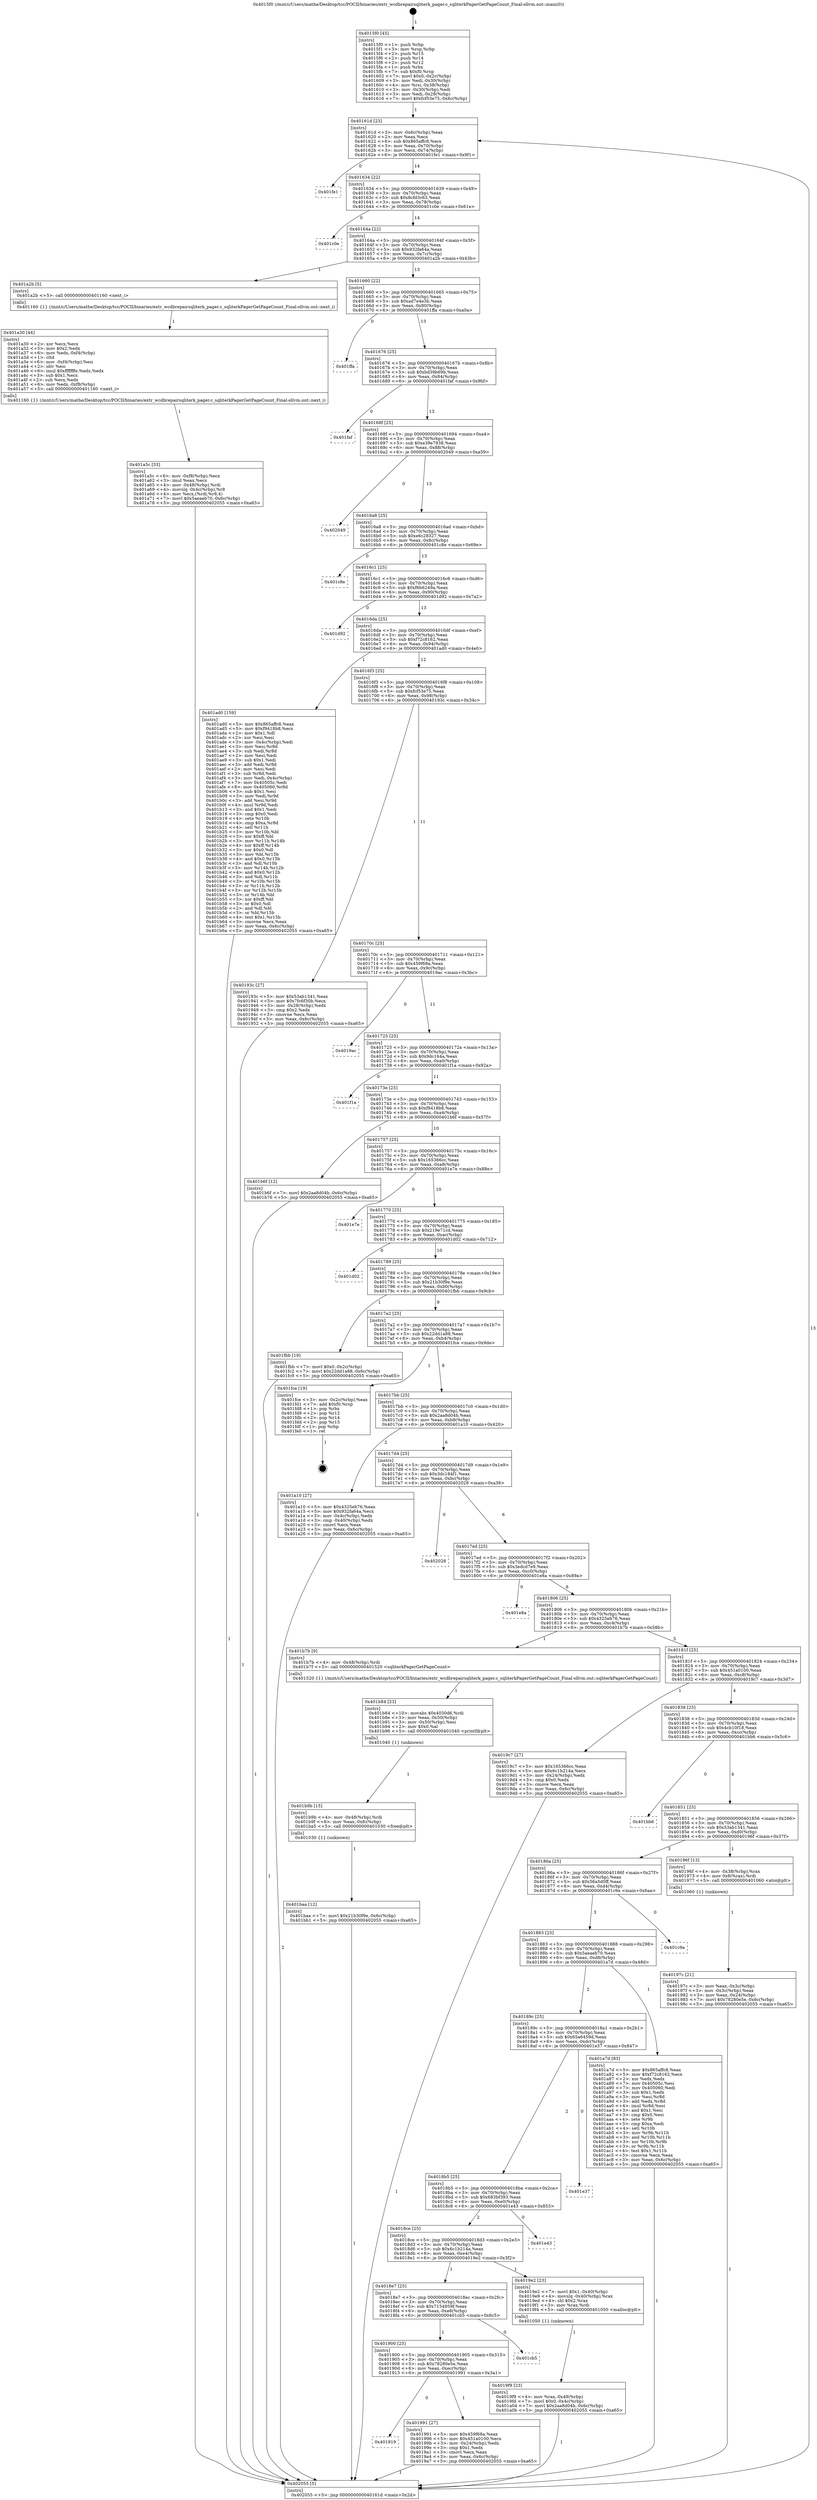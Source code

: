 digraph "0x4015f0" {
  label = "0x4015f0 (/mnt/c/Users/mathe/Desktop/tcc/POCII/binaries/extr_wcdbrepairsqliterk_pager.c_sqliterkPagerGetPageCount_Final-ollvm.out::main(0))"
  labelloc = "t"
  node[shape=record]

  Entry [label="",width=0.3,height=0.3,shape=circle,fillcolor=black,style=filled]
  "0x40161d" [label="{
     0x40161d [23]\l
     | [instrs]\l
     &nbsp;&nbsp;0x40161d \<+3\>: mov -0x6c(%rbp),%eax\l
     &nbsp;&nbsp;0x401620 \<+2\>: mov %eax,%ecx\l
     &nbsp;&nbsp;0x401622 \<+6\>: sub $0x865affc8,%ecx\l
     &nbsp;&nbsp;0x401628 \<+3\>: mov %eax,-0x70(%rbp)\l
     &nbsp;&nbsp;0x40162b \<+3\>: mov %ecx,-0x74(%rbp)\l
     &nbsp;&nbsp;0x40162e \<+6\>: je 0000000000401fe1 \<main+0x9f1\>\l
  }"]
  "0x401fe1" [label="{
     0x401fe1\l
  }", style=dashed]
  "0x401634" [label="{
     0x401634 [22]\l
     | [instrs]\l
     &nbsp;&nbsp;0x401634 \<+5\>: jmp 0000000000401639 \<main+0x49\>\l
     &nbsp;&nbsp;0x401639 \<+3\>: mov -0x70(%rbp),%eax\l
     &nbsp;&nbsp;0x40163c \<+5\>: sub $0x8cfd3c63,%eax\l
     &nbsp;&nbsp;0x401641 \<+3\>: mov %eax,-0x78(%rbp)\l
     &nbsp;&nbsp;0x401644 \<+6\>: je 0000000000401c0e \<main+0x61e\>\l
  }"]
  Exit [label="",width=0.3,height=0.3,shape=circle,fillcolor=black,style=filled,peripheries=2]
  "0x401c0e" [label="{
     0x401c0e\l
  }", style=dashed]
  "0x40164a" [label="{
     0x40164a [22]\l
     | [instrs]\l
     &nbsp;&nbsp;0x40164a \<+5\>: jmp 000000000040164f \<main+0x5f\>\l
     &nbsp;&nbsp;0x40164f \<+3\>: mov -0x70(%rbp),%eax\l
     &nbsp;&nbsp;0x401652 \<+5\>: sub $0x932fa64a,%eax\l
     &nbsp;&nbsp;0x401657 \<+3\>: mov %eax,-0x7c(%rbp)\l
     &nbsp;&nbsp;0x40165a \<+6\>: je 0000000000401a2b \<main+0x43b\>\l
  }"]
  "0x401baa" [label="{
     0x401baa [12]\l
     | [instrs]\l
     &nbsp;&nbsp;0x401baa \<+7\>: movl $0x21b30f9e,-0x6c(%rbp)\l
     &nbsp;&nbsp;0x401bb1 \<+5\>: jmp 0000000000402055 \<main+0xa65\>\l
  }"]
  "0x401a2b" [label="{
     0x401a2b [5]\l
     | [instrs]\l
     &nbsp;&nbsp;0x401a2b \<+5\>: call 0000000000401160 \<next_i\>\l
     | [calls]\l
     &nbsp;&nbsp;0x401160 \{1\} (/mnt/c/Users/mathe/Desktop/tcc/POCII/binaries/extr_wcdbrepairsqliterk_pager.c_sqliterkPagerGetPageCount_Final-ollvm.out::next_i)\l
  }"]
  "0x401660" [label="{
     0x401660 [22]\l
     | [instrs]\l
     &nbsp;&nbsp;0x401660 \<+5\>: jmp 0000000000401665 \<main+0x75\>\l
     &nbsp;&nbsp;0x401665 \<+3\>: mov -0x70(%rbp),%eax\l
     &nbsp;&nbsp;0x401668 \<+5\>: sub $0xad7e4e3b,%eax\l
     &nbsp;&nbsp;0x40166d \<+3\>: mov %eax,-0x80(%rbp)\l
     &nbsp;&nbsp;0x401670 \<+6\>: je 0000000000401ffa \<main+0xa0a\>\l
  }"]
  "0x401b9b" [label="{
     0x401b9b [15]\l
     | [instrs]\l
     &nbsp;&nbsp;0x401b9b \<+4\>: mov -0x48(%rbp),%rdi\l
     &nbsp;&nbsp;0x401b9f \<+6\>: mov %eax,-0xfc(%rbp)\l
     &nbsp;&nbsp;0x401ba5 \<+5\>: call 0000000000401030 \<free@plt\>\l
     | [calls]\l
     &nbsp;&nbsp;0x401030 \{1\} (unknown)\l
  }"]
  "0x401ffa" [label="{
     0x401ffa\l
  }", style=dashed]
  "0x401676" [label="{
     0x401676 [25]\l
     | [instrs]\l
     &nbsp;&nbsp;0x401676 \<+5\>: jmp 000000000040167b \<main+0x8b\>\l
     &nbsp;&nbsp;0x40167b \<+3\>: mov -0x70(%rbp),%eax\l
     &nbsp;&nbsp;0x40167e \<+5\>: sub $0xbd39b69b,%eax\l
     &nbsp;&nbsp;0x401683 \<+6\>: mov %eax,-0x84(%rbp)\l
     &nbsp;&nbsp;0x401689 \<+6\>: je 0000000000401faf \<main+0x9bf\>\l
  }"]
  "0x401b84" [label="{
     0x401b84 [23]\l
     | [instrs]\l
     &nbsp;&nbsp;0x401b84 \<+10\>: movabs $0x4030d6,%rdi\l
     &nbsp;&nbsp;0x401b8e \<+3\>: mov %eax,-0x50(%rbp)\l
     &nbsp;&nbsp;0x401b91 \<+3\>: mov -0x50(%rbp),%esi\l
     &nbsp;&nbsp;0x401b94 \<+2\>: mov $0x0,%al\l
     &nbsp;&nbsp;0x401b96 \<+5\>: call 0000000000401040 \<printf@plt\>\l
     | [calls]\l
     &nbsp;&nbsp;0x401040 \{1\} (unknown)\l
  }"]
  "0x401faf" [label="{
     0x401faf\l
  }", style=dashed]
  "0x40168f" [label="{
     0x40168f [25]\l
     | [instrs]\l
     &nbsp;&nbsp;0x40168f \<+5\>: jmp 0000000000401694 \<main+0xa4\>\l
     &nbsp;&nbsp;0x401694 \<+3\>: mov -0x70(%rbp),%eax\l
     &nbsp;&nbsp;0x401697 \<+5\>: sub $0xe39e7938,%eax\l
     &nbsp;&nbsp;0x40169c \<+6\>: mov %eax,-0x88(%rbp)\l
     &nbsp;&nbsp;0x4016a2 \<+6\>: je 0000000000402049 \<main+0xa59\>\l
  }"]
  "0x401a5c" [label="{
     0x401a5c [33]\l
     | [instrs]\l
     &nbsp;&nbsp;0x401a5c \<+6\>: mov -0xf8(%rbp),%ecx\l
     &nbsp;&nbsp;0x401a62 \<+3\>: imul %eax,%ecx\l
     &nbsp;&nbsp;0x401a65 \<+4\>: mov -0x48(%rbp),%rdi\l
     &nbsp;&nbsp;0x401a69 \<+4\>: movslq -0x4c(%rbp),%r8\l
     &nbsp;&nbsp;0x401a6d \<+4\>: mov %ecx,(%rdi,%r8,4)\l
     &nbsp;&nbsp;0x401a71 \<+7\>: movl $0x5aeaeb70,-0x6c(%rbp)\l
     &nbsp;&nbsp;0x401a78 \<+5\>: jmp 0000000000402055 \<main+0xa65\>\l
  }"]
  "0x402049" [label="{
     0x402049\l
  }", style=dashed]
  "0x4016a8" [label="{
     0x4016a8 [25]\l
     | [instrs]\l
     &nbsp;&nbsp;0x4016a8 \<+5\>: jmp 00000000004016ad \<main+0xbd\>\l
     &nbsp;&nbsp;0x4016ad \<+3\>: mov -0x70(%rbp),%eax\l
     &nbsp;&nbsp;0x4016b0 \<+5\>: sub $0xe6c28327,%eax\l
     &nbsp;&nbsp;0x4016b5 \<+6\>: mov %eax,-0x8c(%rbp)\l
     &nbsp;&nbsp;0x4016bb \<+6\>: je 0000000000401c8e \<main+0x69e\>\l
  }"]
  "0x401a30" [label="{
     0x401a30 [44]\l
     | [instrs]\l
     &nbsp;&nbsp;0x401a30 \<+2\>: xor %ecx,%ecx\l
     &nbsp;&nbsp;0x401a32 \<+5\>: mov $0x2,%edx\l
     &nbsp;&nbsp;0x401a37 \<+6\>: mov %edx,-0xf4(%rbp)\l
     &nbsp;&nbsp;0x401a3d \<+1\>: cltd\l
     &nbsp;&nbsp;0x401a3e \<+6\>: mov -0xf4(%rbp),%esi\l
     &nbsp;&nbsp;0x401a44 \<+2\>: idiv %esi\l
     &nbsp;&nbsp;0x401a46 \<+6\>: imul $0xfffffffe,%edx,%edx\l
     &nbsp;&nbsp;0x401a4c \<+3\>: sub $0x1,%ecx\l
     &nbsp;&nbsp;0x401a4f \<+2\>: sub %ecx,%edx\l
     &nbsp;&nbsp;0x401a51 \<+6\>: mov %edx,-0xf8(%rbp)\l
     &nbsp;&nbsp;0x401a57 \<+5\>: call 0000000000401160 \<next_i\>\l
     | [calls]\l
     &nbsp;&nbsp;0x401160 \{1\} (/mnt/c/Users/mathe/Desktop/tcc/POCII/binaries/extr_wcdbrepairsqliterk_pager.c_sqliterkPagerGetPageCount_Final-ollvm.out::next_i)\l
  }"]
  "0x401c8e" [label="{
     0x401c8e\l
  }", style=dashed]
  "0x4016c1" [label="{
     0x4016c1 [25]\l
     | [instrs]\l
     &nbsp;&nbsp;0x4016c1 \<+5\>: jmp 00000000004016c6 \<main+0xd6\>\l
     &nbsp;&nbsp;0x4016c6 \<+3\>: mov -0x70(%rbp),%eax\l
     &nbsp;&nbsp;0x4016c9 \<+5\>: sub $0xf6b6249a,%eax\l
     &nbsp;&nbsp;0x4016ce \<+6\>: mov %eax,-0x90(%rbp)\l
     &nbsp;&nbsp;0x4016d4 \<+6\>: je 0000000000401d92 \<main+0x7a2\>\l
  }"]
  "0x4019f9" [label="{
     0x4019f9 [23]\l
     | [instrs]\l
     &nbsp;&nbsp;0x4019f9 \<+4\>: mov %rax,-0x48(%rbp)\l
     &nbsp;&nbsp;0x4019fd \<+7\>: movl $0x0,-0x4c(%rbp)\l
     &nbsp;&nbsp;0x401a04 \<+7\>: movl $0x2aa8d04b,-0x6c(%rbp)\l
     &nbsp;&nbsp;0x401a0b \<+5\>: jmp 0000000000402055 \<main+0xa65\>\l
  }"]
  "0x401d92" [label="{
     0x401d92\l
  }", style=dashed]
  "0x4016da" [label="{
     0x4016da [25]\l
     | [instrs]\l
     &nbsp;&nbsp;0x4016da \<+5\>: jmp 00000000004016df \<main+0xef\>\l
     &nbsp;&nbsp;0x4016df \<+3\>: mov -0x70(%rbp),%eax\l
     &nbsp;&nbsp;0x4016e2 \<+5\>: sub $0xf72c8162,%eax\l
     &nbsp;&nbsp;0x4016e7 \<+6\>: mov %eax,-0x94(%rbp)\l
     &nbsp;&nbsp;0x4016ed \<+6\>: je 0000000000401ad0 \<main+0x4e0\>\l
  }"]
  "0x401919" [label="{
     0x401919\l
  }", style=dashed]
  "0x401ad0" [label="{
     0x401ad0 [159]\l
     | [instrs]\l
     &nbsp;&nbsp;0x401ad0 \<+5\>: mov $0x865affc8,%eax\l
     &nbsp;&nbsp;0x401ad5 \<+5\>: mov $0xf9418b8,%ecx\l
     &nbsp;&nbsp;0x401ada \<+2\>: mov $0x1,%dl\l
     &nbsp;&nbsp;0x401adc \<+2\>: xor %esi,%esi\l
     &nbsp;&nbsp;0x401ade \<+3\>: mov -0x4c(%rbp),%edi\l
     &nbsp;&nbsp;0x401ae1 \<+3\>: mov %esi,%r8d\l
     &nbsp;&nbsp;0x401ae4 \<+3\>: sub %edi,%r8d\l
     &nbsp;&nbsp;0x401ae7 \<+2\>: mov %esi,%edi\l
     &nbsp;&nbsp;0x401ae9 \<+3\>: sub $0x1,%edi\l
     &nbsp;&nbsp;0x401aec \<+3\>: add %edi,%r8d\l
     &nbsp;&nbsp;0x401aef \<+2\>: mov %esi,%edi\l
     &nbsp;&nbsp;0x401af1 \<+3\>: sub %r8d,%edi\l
     &nbsp;&nbsp;0x401af4 \<+3\>: mov %edi,-0x4c(%rbp)\l
     &nbsp;&nbsp;0x401af7 \<+7\>: mov 0x40505c,%edi\l
     &nbsp;&nbsp;0x401afe \<+8\>: mov 0x405060,%r8d\l
     &nbsp;&nbsp;0x401b06 \<+3\>: sub $0x1,%esi\l
     &nbsp;&nbsp;0x401b09 \<+3\>: mov %edi,%r9d\l
     &nbsp;&nbsp;0x401b0c \<+3\>: add %esi,%r9d\l
     &nbsp;&nbsp;0x401b0f \<+4\>: imul %r9d,%edi\l
     &nbsp;&nbsp;0x401b13 \<+3\>: and $0x1,%edi\l
     &nbsp;&nbsp;0x401b16 \<+3\>: cmp $0x0,%edi\l
     &nbsp;&nbsp;0x401b19 \<+4\>: sete %r10b\l
     &nbsp;&nbsp;0x401b1d \<+4\>: cmp $0xa,%r8d\l
     &nbsp;&nbsp;0x401b21 \<+4\>: setl %r11b\l
     &nbsp;&nbsp;0x401b25 \<+3\>: mov %r10b,%bl\l
     &nbsp;&nbsp;0x401b28 \<+3\>: xor $0xff,%bl\l
     &nbsp;&nbsp;0x401b2b \<+3\>: mov %r11b,%r14b\l
     &nbsp;&nbsp;0x401b2e \<+4\>: xor $0xff,%r14b\l
     &nbsp;&nbsp;0x401b32 \<+3\>: xor $0x0,%dl\l
     &nbsp;&nbsp;0x401b35 \<+3\>: mov %bl,%r15b\l
     &nbsp;&nbsp;0x401b38 \<+4\>: and $0x0,%r15b\l
     &nbsp;&nbsp;0x401b3c \<+3\>: and %dl,%r10b\l
     &nbsp;&nbsp;0x401b3f \<+3\>: mov %r14b,%r12b\l
     &nbsp;&nbsp;0x401b42 \<+4\>: and $0x0,%r12b\l
     &nbsp;&nbsp;0x401b46 \<+3\>: and %dl,%r11b\l
     &nbsp;&nbsp;0x401b49 \<+3\>: or %r10b,%r15b\l
     &nbsp;&nbsp;0x401b4c \<+3\>: or %r11b,%r12b\l
     &nbsp;&nbsp;0x401b4f \<+3\>: xor %r12b,%r15b\l
     &nbsp;&nbsp;0x401b52 \<+3\>: or %r14b,%bl\l
     &nbsp;&nbsp;0x401b55 \<+3\>: xor $0xff,%bl\l
     &nbsp;&nbsp;0x401b58 \<+3\>: or $0x0,%dl\l
     &nbsp;&nbsp;0x401b5b \<+2\>: and %dl,%bl\l
     &nbsp;&nbsp;0x401b5d \<+3\>: or %bl,%r15b\l
     &nbsp;&nbsp;0x401b60 \<+4\>: test $0x1,%r15b\l
     &nbsp;&nbsp;0x401b64 \<+3\>: cmovne %ecx,%eax\l
     &nbsp;&nbsp;0x401b67 \<+3\>: mov %eax,-0x6c(%rbp)\l
     &nbsp;&nbsp;0x401b6a \<+5\>: jmp 0000000000402055 \<main+0xa65\>\l
  }"]
  "0x4016f3" [label="{
     0x4016f3 [25]\l
     | [instrs]\l
     &nbsp;&nbsp;0x4016f3 \<+5\>: jmp 00000000004016f8 \<main+0x108\>\l
     &nbsp;&nbsp;0x4016f8 \<+3\>: mov -0x70(%rbp),%eax\l
     &nbsp;&nbsp;0x4016fb \<+5\>: sub $0xfcf53e75,%eax\l
     &nbsp;&nbsp;0x401700 \<+6\>: mov %eax,-0x98(%rbp)\l
     &nbsp;&nbsp;0x401706 \<+6\>: je 000000000040193c \<main+0x34c\>\l
  }"]
  "0x401991" [label="{
     0x401991 [27]\l
     | [instrs]\l
     &nbsp;&nbsp;0x401991 \<+5\>: mov $0x459f68a,%eax\l
     &nbsp;&nbsp;0x401996 \<+5\>: mov $0x451a0100,%ecx\l
     &nbsp;&nbsp;0x40199b \<+3\>: mov -0x24(%rbp),%edx\l
     &nbsp;&nbsp;0x40199e \<+3\>: cmp $0x1,%edx\l
     &nbsp;&nbsp;0x4019a1 \<+3\>: cmovl %ecx,%eax\l
     &nbsp;&nbsp;0x4019a4 \<+3\>: mov %eax,-0x6c(%rbp)\l
     &nbsp;&nbsp;0x4019a7 \<+5\>: jmp 0000000000402055 \<main+0xa65\>\l
  }"]
  "0x40193c" [label="{
     0x40193c [27]\l
     | [instrs]\l
     &nbsp;&nbsp;0x40193c \<+5\>: mov $0x53ab1341,%eax\l
     &nbsp;&nbsp;0x401941 \<+5\>: mov $0x7fc6f30b,%ecx\l
     &nbsp;&nbsp;0x401946 \<+3\>: mov -0x28(%rbp),%edx\l
     &nbsp;&nbsp;0x401949 \<+3\>: cmp $0x2,%edx\l
     &nbsp;&nbsp;0x40194c \<+3\>: cmovne %ecx,%eax\l
     &nbsp;&nbsp;0x40194f \<+3\>: mov %eax,-0x6c(%rbp)\l
     &nbsp;&nbsp;0x401952 \<+5\>: jmp 0000000000402055 \<main+0xa65\>\l
  }"]
  "0x40170c" [label="{
     0x40170c [25]\l
     | [instrs]\l
     &nbsp;&nbsp;0x40170c \<+5\>: jmp 0000000000401711 \<main+0x121\>\l
     &nbsp;&nbsp;0x401711 \<+3\>: mov -0x70(%rbp),%eax\l
     &nbsp;&nbsp;0x401714 \<+5\>: sub $0x459f68a,%eax\l
     &nbsp;&nbsp;0x401719 \<+6\>: mov %eax,-0x9c(%rbp)\l
     &nbsp;&nbsp;0x40171f \<+6\>: je 00000000004019ac \<main+0x3bc\>\l
  }"]
  "0x402055" [label="{
     0x402055 [5]\l
     | [instrs]\l
     &nbsp;&nbsp;0x402055 \<+5\>: jmp 000000000040161d \<main+0x2d\>\l
  }"]
  "0x4015f0" [label="{
     0x4015f0 [45]\l
     | [instrs]\l
     &nbsp;&nbsp;0x4015f0 \<+1\>: push %rbp\l
     &nbsp;&nbsp;0x4015f1 \<+3\>: mov %rsp,%rbp\l
     &nbsp;&nbsp;0x4015f4 \<+2\>: push %r15\l
     &nbsp;&nbsp;0x4015f6 \<+2\>: push %r14\l
     &nbsp;&nbsp;0x4015f8 \<+2\>: push %r12\l
     &nbsp;&nbsp;0x4015fa \<+1\>: push %rbx\l
     &nbsp;&nbsp;0x4015fb \<+7\>: sub $0xf0,%rsp\l
     &nbsp;&nbsp;0x401602 \<+7\>: movl $0x0,-0x2c(%rbp)\l
     &nbsp;&nbsp;0x401609 \<+3\>: mov %edi,-0x30(%rbp)\l
     &nbsp;&nbsp;0x40160c \<+4\>: mov %rsi,-0x38(%rbp)\l
     &nbsp;&nbsp;0x401610 \<+3\>: mov -0x30(%rbp),%edi\l
     &nbsp;&nbsp;0x401613 \<+3\>: mov %edi,-0x28(%rbp)\l
     &nbsp;&nbsp;0x401616 \<+7\>: movl $0xfcf53e75,-0x6c(%rbp)\l
  }"]
  "0x401900" [label="{
     0x401900 [25]\l
     | [instrs]\l
     &nbsp;&nbsp;0x401900 \<+5\>: jmp 0000000000401905 \<main+0x315\>\l
     &nbsp;&nbsp;0x401905 \<+3\>: mov -0x70(%rbp),%eax\l
     &nbsp;&nbsp;0x401908 \<+5\>: sub $0x78280e5e,%eax\l
     &nbsp;&nbsp;0x40190d \<+6\>: mov %eax,-0xec(%rbp)\l
     &nbsp;&nbsp;0x401913 \<+6\>: je 0000000000401991 \<main+0x3a1\>\l
  }"]
  "0x4019ac" [label="{
     0x4019ac\l
  }", style=dashed]
  "0x401725" [label="{
     0x401725 [25]\l
     | [instrs]\l
     &nbsp;&nbsp;0x401725 \<+5\>: jmp 000000000040172a \<main+0x13a\>\l
     &nbsp;&nbsp;0x40172a \<+3\>: mov -0x70(%rbp),%eax\l
     &nbsp;&nbsp;0x40172d \<+5\>: sub $0x9dc164a,%eax\l
     &nbsp;&nbsp;0x401732 \<+6\>: mov %eax,-0xa0(%rbp)\l
     &nbsp;&nbsp;0x401738 \<+6\>: je 0000000000401f1a \<main+0x92a\>\l
  }"]
  "0x401cb5" [label="{
     0x401cb5\l
  }", style=dashed]
  "0x401f1a" [label="{
     0x401f1a\l
  }", style=dashed]
  "0x40173e" [label="{
     0x40173e [25]\l
     | [instrs]\l
     &nbsp;&nbsp;0x40173e \<+5\>: jmp 0000000000401743 \<main+0x153\>\l
     &nbsp;&nbsp;0x401743 \<+3\>: mov -0x70(%rbp),%eax\l
     &nbsp;&nbsp;0x401746 \<+5\>: sub $0xf9418b8,%eax\l
     &nbsp;&nbsp;0x40174b \<+6\>: mov %eax,-0xa4(%rbp)\l
     &nbsp;&nbsp;0x401751 \<+6\>: je 0000000000401b6f \<main+0x57f\>\l
  }"]
  "0x4018e7" [label="{
     0x4018e7 [25]\l
     | [instrs]\l
     &nbsp;&nbsp;0x4018e7 \<+5\>: jmp 00000000004018ec \<main+0x2fc\>\l
     &nbsp;&nbsp;0x4018ec \<+3\>: mov -0x70(%rbp),%eax\l
     &nbsp;&nbsp;0x4018ef \<+5\>: sub $0x7154959f,%eax\l
     &nbsp;&nbsp;0x4018f4 \<+6\>: mov %eax,-0xe8(%rbp)\l
     &nbsp;&nbsp;0x4018fa \<+6\>: je 0000000000401cb5 \<main+0x6c5\>\l
  }"]
  "0x401b6f" [label="{
     0x401b6f [12]\l
     | [instrs]\l
     &nbsp;&nbsp;0x401b6f \<+7\>: movl $0x2aa8d04b,-0x6c(%rbp)\l
     &nbsp;&nbsp;0x401b76 \<+5\>: jmp 0000000000402055 \<main+0xa65\>\l
  }"]
  "0x401757" [label="{
     0x401757 [25]\l
     | [instrs]\l
     &nbsp;&nbsp;0x401757 \<+5\>: jmp 000000000040175c \<main+0x16c\>\l
     &nbsp;&nbsp;0x40175c \<+3\>: mov -0x70(%rbp),%eax\l
     &nbsp;&nbsp;0x40175f \<+5\>: sub $0x165366cc,%eax\l
     &nbsp;&nbsp;0x401764 \<+6\>: mov %eax,-0xa8(%rbp)\l
     &nbsp;&nbsp;0x40176a \<+6\>: je 0000000000401e7e \<main+0x88e\>\l
  }"]
  "0x4019e2" [label="{
     0x4019e2 [23]\l
     | [instrs]\l
     &nbsp;&nbsp;0x4019e2 \<+7\>: movl $0x1,-0x40(%rbp)\l
     &nbsp;&nbsp;0x4019e9 \<+4\>: movslq -0x40(%rbp),%rax\l
     &nbsp;&nbsp;0x4019ed \<+4\>: shl $0x2,%rax\l
     &nbsp;&nbsp;0x4019f1 \<+3\>: mov %rax,%rdi\l
     &nbsp;&nbsp;0x4019f4 \<+5\>: call 0000000000401050 \<malloc@plt\>\l
     | [calls]\l
     &nbsp;&nbsp;0x401050 \{1\} (unknown)\l
  }"]
  "0x401e7e" [label="{
     0x401e7e\l
  }", style=dashed]
  "0x401770" [label="{
     0x401770 [25]\l
     | [instrs]\l
     &nbsp;&nbsp;0x401770 \<+5\>: jmp 0000000000401775 \<main+0x185\>\l
     &nbsp;&nbsp;0x401775 \<+3\>: mov -0x70(%rbp),%eax\l
     &nbsp;&nbsp;0x401778 \<+5\>: sub $0x219e71cd,%eax\l
     &nbsp;&nbsp;0x40177d \<+6\>: mov %eax,-0xac(%rbp)\l
     &nbsp;&nbsp;0x401783 \<+6\>: je 0000000000401d02 \<main+0x712\>\l
  }"]
  "0x4018ce" [label="{
     0x4018ce [25]\l
     | [instrs]\l
     &nbsp;&nbsp;0x4018ce \<+5\>: jmp 00000000004018d3 \<main+0x2e3\>\l
     &nbsp;&nbsp;0x4018d3 \<+3\>: mov -0x70(%rbp),%eax\l
     &nbsp;&nbsp;0x4018d6 \<+5\>: sub $0x6c1b214a,%eax\l
     &nbsp;&nbsp;0x4018db \<+6\>: mov %eax,-0xe4(%rbp)\l
     &nbsp;&nbsp;0x4018e1 \<+6\>: je 00000000004019e2 \<main+0x3f2\>\l
  }"]
  "0x401d02" [label="{
     0x401d02\l
  }", style=dashed]
  "0x401789" [label="{
     0x401789 [25]\l
     | [instrs]\l
     &nbsp;&nbsp;0x401789 \<+5\>: jmp 000000000040178e \<main+0x19e\>\l
     &nbsp;&nbsp;0x40178e \<+3\>: mov -0x70(%rbp),%eax\l
     &nbsp;&nbsp;0x401791 \<+5\>: sub $0x21b30f9e,%eax\l
     &nbsp;&nbsp;0x401796 \<+6\>: mov %eax,-0xb0(%rbp)\l
     &nbsp;&nbsp;0x40179c \<+6\>: je 0000000000401fbb \<main+0x9cb\>\l
  }"]
  "0x401e43" [label="{
     0x401e43\l
  }", style=dashed]
  "0x401fbb" [label="{
     0x401fbb [19]\l
     | [instrs]\l
     &nbsp;&nbsp;0x401fbb \<+7\>: movl $0x0,-0x2c(%rbp)\l
     &nbsp;&nbsp;0x401fc2 \<+7\>: movl $0x22dd1a88,-0x6c(%rbp)\l
     &nbsp;&nbsp;0x401fc9 \<+5\>: jmp 0000000000402055 \<main+0xa65\>\l
  }"]
  "0x4017a2" [label="{
     0x4017a2 [25]\l
     | [instrs]\l
     &nbsp;&nbsp;0x4017a2 \<+5\>: jmp 00000000004017a7 \<main+0x1b7\>\l
     &nbsp;&nbsp;0x4017a7 \<+3\>: mov -0x70(%rbp),%eax\l
     &nbsp;&nbsp;0x4017aa \<+5\>: sub $0x22dd1a88,%eax\l
     &nbsp;&nbsp;0x4017af \<+6\>: mov %eax,-0xb4(%rbp)\l
     &nbsp;&nbsp;0x4017b5 \<+6\>: je 0000000000401fce \<main+0x9de\>\l
  }"]
  "0x4018b5" [label="{
     0x4018b5 [25]\l
     | [instrs]\l
     &nbsp;&nbsp;0x4018b5 \<+5\>: jmp 00000000004018ba \<main+0x2ca\>\l
     &nbsp;&nbsp;0x4018ba \<+3\>: mov -0x70(%rbp),%eax\l
     &nbsp;&nbsp;0x4018bd \<+5\>: sub $0x683bf393,%eax\l
     &nbsp;&nbsp;0x4018c2 \<+6\>: mov %eax,-0xe0(%rbp)\l
     &nbsp;&nbsp;0x4018c8 \<+6\>: je 0000000000401e43 \<main+0x853\>\l
  }"]
  "0x401fce" [label="{
     0x401fce [19]\l
     | [instrs]\l
     &nbsp;&nbsp;0x401fce \<+3\>: mov -0x2c(%rbp),%eax\l
     &nbsp;&nbsp;0x401fd1 \<+7\>: add $0xf0,%rsp\l
     &nbsp;&nbsp;0x401fd8 \<+1\>: pop %rbx\l
     &nbsp;&nbsp;0x401fd9 \<+2\>: pop %r12\l
     &nbsp;&nbsp;0x401fdb \<+2\>: pop %r14\l
     &nbsp;&nbsp;0x401fdd \<+2\>: pop %r15\l
     &nbsp;&nbsp;0x401fdf \<+1\>: pop %rbp\l
     &nbsp;&nbsp;0x401fe0 \<+1\>: ret\l
  }"]
  "0x4017bb" [label="{
     0x4017bb [25]\l
     | [instrs]\l
     &nbsp;&nbsp;0x4017bb \<+5\>: jmp 00000000004017c0 \<main+0x1d0\>\l
     &nbsp;&nbsp;0x4017c0 \<+3\>: mov -0x70(%rbp),%eax\l
     &nbsp;&nbsp;0x4017c3 \<+5\>: sub $0x2aa8d04b,%eax\l
     &nbsp;&nbsp;0x4017c8 \<+6\>: mov %eax,-0xb8(%rbp)\l
     &nbsp;&nbsp;0x4017ce \<+6\>: je 0000000000401a10 \<main+0x420\>\l
  }"]
  "0x401e37" [label="{
     0x401e37\l
  }", style=dashed]
  "0x401a10" [label="{
     0x401a10 [27]\l
     | [instrs]\l
     &nbsp;&nbsp;0x401a10 \<+5\>: mov $0x4325eb76,%eax\l
     &nbsp;&nbsp;0x401a15 \<+5\>: mov $0x932fa64a,%ecx\l
     &nbsp;&nbsp;0x401a1a \<+3\>: mov -0x4c(%rbp),%edx\l
     &nbsp;&nbsp;0x401a1d \<+3\>: cmp -0x40(%rbp),%edx\l
     &nbsp;&nbsp;0x401a20 \<+3\>: cmovl %ecx,%eax\l
     &nbsp;&nbsp;0x401a23 \<+3\>: mov %eax,-0x6c(%rbp)\l
     &nbsp;&nbsp;0x401a26 \<+5\>: jmp 0000000000402055 \<main+0xa65\>\l
  }"]
  "0x4017d4" [label="{
     0x4017d4 [25]\l
     | [instrs]\l
     &nbsp;&nbsp;0x4017d4 \<+5\>: jmp 00000000004017d9 \<main+0x1e9\>\l
     &nbsp;&nbsp;0x4017d9 \<+3\>: mov -0x70(%rbp),%eax\l
     &nbsp;&nbsp;0x4017dc \<+5\>: sub $0x3dc184f1,%eax\l
     &nbsp;&nbsp;0x4017e1 \<+6\>: mov %eax,-0xbc(%rbp)\l
     &nbsp;&nbsp;0x4017e7 \<+6\>: je 0000000000402028 \<main+0xa38\>\l
  }"]
  "0x40189c" [label="{
     0x40189c [25]\l
     | [instrs]\l
     &nbsp;&nbsp;0x40189c \<+5\>: jmp 00000000004018a1 \<main+0x2b1\>\l
     &nbsp;&nbsp;0x4018a1 \<+3\>: mov -0x70(%rbp),%eax\l
     &nbsp;&nbsp;0x4018a4 \<+5\>: sub $0x65a6459d,%eax\l
     &nbsp;&nbsp;0x4018a9 \<+6\>: mov %eax,-0xdc(%rbp)\l
     &nbsp;&nbsp;0x4018af \<+6\>: je 0000000000401e37 \<main+0x847\>\l
  }"]
  "0x402028" [label="{
     0x402028\l
  }", style=dashed]
  "0x4017ed" [label="{
     0x4017ed [25]\l
     | [instrs]\l
     &nbsp;&nbsp;0x4017ed \<+5\>: jmp 00000000004017f2 \<main+0x202\>\l
     &nbsp;&nbsp;0x4017f2 \<+3\>: mov -0x70(%rbp),%eax\l
     &nbsp;&nbsp;0x4017f5 \<+5\>: sub $0x3edcd7e9,%eax\l
     &nbsp;&nbsp;0x4017fa \<+6\>: mov %eax,-0xc0(%rbp)\l
     &nbsp;&nbsp;0x401800 \<+6\>: je 0000000000401e8a \<main+0x89a\>\l
  }"]
  "0x401a7d" [label="{
     0x401a7d [83]\l
     | [instrs]\l
     &nbsp;&nbsp;0x401a7d \<+5\>: mov $0x865affc8,%eax\l
     &nbsp;&nbsp;0x401a82 \<+5\>: mov $0xf72c8162,%ecx\l
     &nbsp;&nbsp;0x401a87 \<+2\>: xor %edx,%edx\l
     &nbsp;&nbsp;0x401a89 \<+7\>: mov 0x40505c,%esi\l
     &nbsp;&nbsp;0x401a90 \<+7\>: mov 0x405060,%edi\l
     &nbsp;&nbsp;0x401a97 \<+3\>: sub $0x1,%edx\l
     &nbsp;&nbsp;0x401a9a \<+3\>: mov %esi,%r8d\l
     &nbsp;&nbsp;0x401a9d \<+3\>: add %edx,%r8d\l
     &nbsp;&nbsp;0x401aa0 \<+4\>: imul %r8d,%esi\l
     &nbsp;&nbsp;0x401aa4 \<+3\>: and $0x1,%esi\l
     &nbsp;&nbsp;0x401aa7 \<+3\>: cmp $0x0,%esi\l
     &nbsp;&nbsp;0x401aaa \<+4\>: sete %r9b\l
     &nbsp;&nbsp;0x401aae \<+3\>: cmp $0xa,%edi\l
     &nbsp;&nbsp;0x401ab1 \<+4\>: setl %r10b\l
     &nbsp;&nbsp;0x401ab5 \<+3\>: mov %r9b,%r11b\l
     &nbsp;&nbsp;0x401ab8 \<+3\>: and %r10b,%r11b\l
     &nbsp;&nbsp;0x401abb \<+3\>: xor %r10b,%r9b\l
     &nbsp;&nbsp;0x401abe \<+3\>: or %r9b,%r11b\l
     &nbsp;&nbsp;0x401ac1 \<+4\>: test $0x1,%r11b\l
     &nbsp;&nbsp;0x401ac5 \<+3\>: cmovne %ecx,%eax\l
     &nbsp;&nbsp;0x401ac8 \<+3\>: mov %eax,-0x6c(%rbp)\l
     &nbsp;&nbsp;0x401acb \<+5\>: jmp 0000000000402055 \<main+0xa65\>\l
  }"]
  "0x401e8a" [label="{
     0x401e8a\l
  }", style=dashed]
  "0x401806" [label="{
     0x401806 [25]\l
     | [instrs]\l
     &nbsp;&nbsp;0x401806 \<+5\>: jmp 000000000040180b \<main+0x21b\>\l
     &nbsp;&nbsp;0x40180b \<+3\>: mov -0x70(%rbp),%eax\l
     &nbsp;&nbsp;0x40180e \<+5\>: sub $0x4325eb76,%eax\l
     &nbsp;&nbsp;0x401813 \<+6\>: mov %eax,-0xc4(%rbp)\l
     &nbsp;&nbsp;0x401819 \<+6\>: je 0000000000401b7b \<main+0x58b\>\l
  }"]
  "0x401883" [label="{
     0x401883 [25]\l
     | [instrs]\l
     &nbsp;&nbsp;0x401883 \<+5\>: jmp 0000000000401888 \<main+0x298\>\l
     &nbsp;&nbsp;0x401888 \<+3\>: mov -0x70(%rbp),%eax\l
     &nbsp;&nbsp;0x40188b \<+5\>: sub $0x5aeaeb70,%eax\l
     &nbsp;&nbsp;0x401890 \<+6\>: mov %eax,-0xd8(%rbp)\l
     &nbsp;&nbsp;0x401896 \<+6\>: je 0000000000401a7d \<main+0x48d\>\l
  }"]
  "0x401b7b" [label="{
     0x401b7b [9]\l
     | [instrs]\l
     &nbsp;&nbsp;0x401b7b \<+4\>: mov -0x48(%rbp),%rdi\l
     &nbsp;&nbsp;0x401b7f \<+5\>: call 0000000000401520 \<sqliterkPagerGetPageCount\>\l
     | [calls]\l
     &nbsp;&nbsp;0x401520 \{1\} (/mnt/c/Users/mathe/Desktop/tcc/POCII/binaries/extr_wcdbrepairsqliterk_pager.c_sqliterkPagerGetPageCount_Final-ollvm.out::sqliterkPagerGetPageCount)\l
  }"]
  "0x40181f" [label="{
     0x40181f [25]\l
     | [instrs]\l
     &nbsp;&nbsp;0x40181f \<+5\>: jmp 0000000000401824 \<main+0x234\>\l
     &nbsp;&nbsp;0x401824 \<+3\>: mov -0x70(%rbp),%eax\l
     &nbsp;&nbsp;0x401827 \<+5\>: sub $0x451a0100,%eax\l
     &nbsp;&nbsp;0x40182c \<+6\>: mov %eax,-0xc8(%rbp)\l
     &nbsp;&nbsp;0x401832 \<+6\>: je 00000000004019c7 \<main+0x3d7\>\l
  }"]
  "0x401c9a" [label="{
     0x401c9a\l
  }", style=dashed]
  "0x4019c7" [label="{
     0x4019c7 [27]\l
     | [instrs]\l
     &nbsp;&nbsp;0x4019c7 \<+5\>: mov $0x165366cc,%eax\l
     &nbsp;&nbsp;0x4019cc \<+5\>: mov $0x6c1b214a,%ecx\l
     &nbsp;&nbsp;0x4019d1 \<+3\>: mov -0x24(%rbp),%edx\l
     &nbsp;&nbsp;0x4019d4 \<+3\>: cmp $0x0,%edx\l
     &nbsp;&nbsp;0x4019d7 \<+3\>: cmove %ecx,%eax\l
     &nbsp;&nbsp;0x4019da \<+3\>: mov %eax,-0x6c(%rbp)\l
     &nbsp;&nbsp;0x4019dd \<+5\>: jmp 0000000000402055 \<main+0xa65\>\l
  }"]
  "0x401838" [label="{
     0x401838 [25]\l
     | [instrs]\l
     &nbsp;&nbsp;0x401838 \<+5\>: jmp 000000000040183d \<main+0x24d\>\l
     &nbsp;&nbsp;0x40183d \<+3\>: mov -0x70(%rbp),%eax\l
     &nbsp;&nbsp;0x401840 \<+5\>: sub $0x4cb10f18,%eax\l
     &nbsp;&nbsp;0x401845 \<+6\>: mov %eax,-0xcc(%rbp)\l
     &nbsp;&nbsp;0x40184b \<+6\>: je 0000000000401bb6 \<main+0x5c6\>\l
  }"]
  "0x40197c" [label="{
     0x40197c [21]\l
     | [instrs]\l
     &nbsp;&nbsp;0x40197c \<+3\>: mov %eax,-0x3c(%rbp)\l
     &nbsp;&nbsp;0x40197f \<+3\>: mov -0x3c(%rbp),%eax\l
     &nbsp;&nbsp;0x401982 \<+3\>: mov %eax,-0x24(%rbp)\l
     &nbsp;&nbsp;0x401985 \<+7\>: movl $0x78280e5e,-0x6c(%rbp)\l
     &nbsp;&nbsp;0x40198c \<+5\>: jmp 0000000000402055 \<main+0xa65\>\l
  }"]
  "0x401bb6" [label="{
     0x401bb6\l
  }", style=dashed]
  "0x401851" [label="{
     0x401851 [25]\l
     | [instrs]\l
     &nbsp;&nbsp;0x401851 \<+5\>: jmp 0000000000401856 \<main+0x266\>\l
     &nbsp;&nbsp;0x401856 \<+3\>: mov -0x70(%rbp),%eax\l
     &nbsp;&nbsp;0x401859 \<+5\>: sub $0x53ab1341,%eax\l
     &nbsp;&nbsp;0x40185e \<+6\>: mov %eax,-0xd0(%rbp)\l
     &nbsp;&nbsp;0x401864 \<+6\>: je 000000000040196f \<main+0x37f\>\l
  }"]
  "0x40186a" [label="{
     0x40186a [25]\l
     | [instrs]\l
     &nbsp;&nbsp;0x40186a \<+5\>: jmp 000000000040186f \<main+0x27f\>\l
     &nbsp;&nbsp;0x40186f \<+3\>: mov -0x70(%rbp),%eax\l
     &nbsp;&nbsp;0x401872 \<+5\>: sub $0x56a5d0ff,%eax\l
     &nbsp;&nbsp;0x401877 \<+6\>: mov %eax,-0xd4(%rbp)\l
     &nbsp;&nbsp;0x40187d \<+6\>: je 0000000000401c9a \<main+0x6aa\>\l
  }"]
  "0x40196f" [label="{
     0x40196f [13]\l
     | [instrs]\l
     &nbsp;&nbsp;0x40196f \<+4\>: mov -0x38(%rbp),%rax\l
     &nbsp;&nbsp;0x401973 \<+4\>: mov 0x8(%rax),%rdi\l
     &nbsp;&nbsp;0x401977 \<+5\>: call 0000000000401060 \<atoi@plt\>\l
     | [calls]\l
     &nbsp;&nbsp;0x401060 \{1\} (unknown)\l
  }"]
  Entry -> "0x4015f0" [label=" 1"]
  "0x40161d" -> "0x401fe1" [label=" 0"]
  "0x40161d" -> "0x401634" [label=" 14"]
  "0x401fce" -> Exit [label=" 1"]
  "0x401634" -> "0x401c0e" [label=" 0"]
  "0x401634" -> "0x40164a" [label=" 14"]
  "0x401fbb" -> "0x402055" [label=" 1"]
  "0x40164a" -> "0x401a2b" [label=" 1"]
  "0x40164a" -> "0x401660" [label=" 13"]
  "0x401baa" -> "0x402055" [label=" 1"]
  "0x401660" -> "0x401ffa" [label=" 0"]
  "0x401660" -> "0x401676" [label=" 13"]
  "0x401b9b" -> "0x401baa" [label=" 1"]
  "0x401676" -> "0x401faf" [label=" 0"]
  "0x401676" -> "0x40168f" [label=" 13"]
  "0x401b84" -> "0x401b9b" [label=" 1"]
  "0x40168f" -> "0x402049" [label=" 0"]
  "0x40168f" -> "0x4016a8" [label=" 13"]
  "0x401b7b" -> "0x401b84" [label=" 1"]
  "0x4016a8" -> "0x401c8e" [label=" 0"]
  "0x4016a8" -> "0x4016c1" [label=" 13"]
  "0x401b6f" -> "0x402055" [label=" 1"]
  "0x4016c1" -> "0x401d92" [label=" 0"]
  "0x4016c1" -> "0x4016da" [label=" 13"]
  "0x401ad0" -> "0x402055" [label=" 1"]
  "0x4016da" -> "0x401ad0" [label=" 1"]
  "0x4016da" -> "0x4016f3" [label=" 12"]
  "0x401a7d" -> "0x402055" [label=" 1"]
  "0x4016f3" -> "0x40193c" [label=" 1"]
  "0x4016f3" -> "0x40170c" [label=" 11"]
  "0x40193c" -> "0x402055" [label=" 1"]
  "0x4015f0" -> "0x40161d" [label=" 1"]
  "0x402055" -> "0x40161d" [label=" 13"]
  "0x401a5c" -> "0x402055" [label=" 1"]
  "0x40170c" -> "0x4019ac" [label=" 0"]
  "0x40170c" -> "0x401725" [label=" 11"]
  "0x401a2b" -> "0x401a30" [label=" 1"]
  "0x401725" -> "0x401f1a" [label=" 0"]
  "0x401725" -> "0x40173e" [label=" 11"]
  "0x401a10" -> "0x402055" [label=" 2"]
  "0x40173e" -> "0x401b6f" [label=" 1"]
  "0x40173e" -> "0x401757" [label=" 10"]
  "0x4019e2" -> "0x4019f9" [label=" 1"]
  "0x401757" -> "0x401e7e" [label=" 0"]
  "0x401757" -> "0x401770" [label=" 10"]
  "0x4019c7" -> "0x402055" [label=" 1"]
  "0x401770" -> "0x401d02" [label=" 0"]
  "0x401770" -> "0x401789" [label=" 10"]
  "0x401900" -> "0x401919" [label=" 0"]
  "0x401789" -> "0x401fbb" [label=" 1"]
  "0x401789" -> "0x4017a2" [label=" 9"]
  "0x401900" -> "0x401991" [label=" 1"]
  "0x4017a2" -> "0x401fce" [label=" 1"]
  "0x4017a2" -> "0x4017bb" [label=" 8"]
  "0x4018e7" -> "0x401900" [label=" 1"]
  "0x4017bb" -> "0x401a10" [label=" 2"]
  "0x4017bb" -> "0x4017d4" [label=" 6"]
  "0x4018e7" -> "0x401cb5" [label=" 0"]
  "0x4017d4" -> "0x402028" [label=" 0"]
  "0x4017d4" -> "0x4017ed" [label=" 6"]
  "0x4018ce" -> "0x4018e7" [label=" 1"]
  "0x4017ed" -> "0x401e8a" [label=" 0"]
  "0x4017ed" -> "0x401806" [label=" 6"]
  "0x4018ce" -> "0x4019e2" [label=" 1"]
  "0x401806" -> "0x401b7b" [label=" 1"]
  "0x401806" -> "0x40181f" [label=" 5"]
  "0x4018b5" -> "0x4018ce" [label=" 2"]
  "0x40181f" -> "0x4019c7" [label=" 1"]
  "0x40181f" -> "0x401838" [label=" 4"]
  "0x4018b5" -> "0x401e43" [label=" 0"]
  "0x401838" -> "0x401bb6" [label=" 0"]
  "0x401838" -> "0x401851" [label=" 4"]
  "0x40189c" -> "0x4018b5" [label=" 2"]
  "0x401851" -> "0x40196f" [label=" 1"]
  "0x401851" -> "0x40186a" [label=" 3"]
  "0x40196f" -> "0x40197c" [label=" 1"]
  "0x40197c" -> "0x402055" [label=" 1"]
  "0x401a30" -> "0x401a5c" [label=" 1"]
  "0x40186a" -> "0x401c9a" [label=" 0"]
  "0x40186a" -> "0x401883" [label=" 3"]
  "0x401991" -> "0x402055" [label=" 1"]
  "0x401883" -> "0x401a7d" [label=" 1"]
  "0x401883" -> "0x40189c" [label=" 2"]
  "0x4019f9" -> "0x402055" [label=" 1"]
  "0x40189c" -> "0x401e37" [label=" 0"]
}
